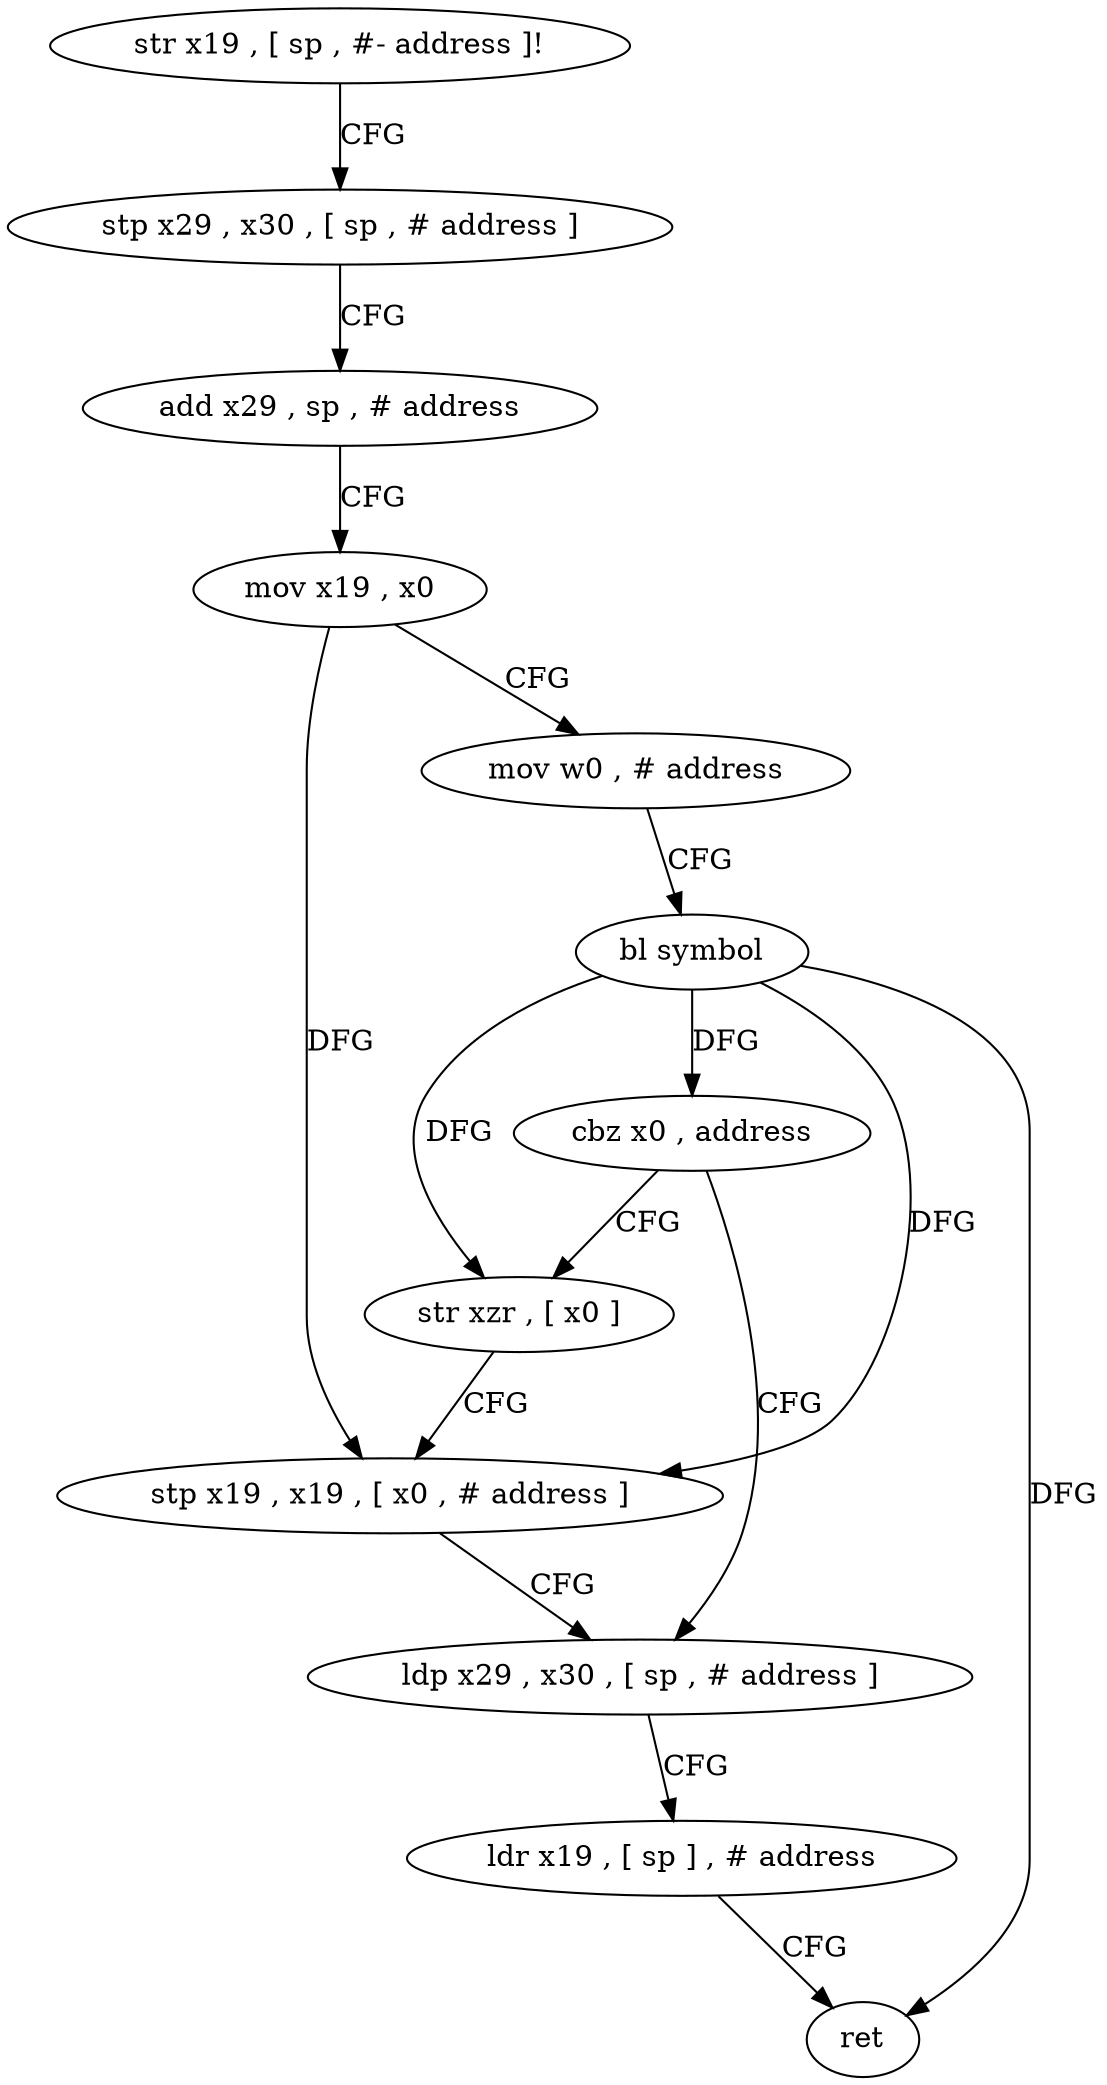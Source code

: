digraph "func" {
"4207476" [label = "str x19 , [ sp , #- address ]!" ]
"4207480" [label = "stp x29 , x30 , [ sp , # address ]" ]
"4207484" [label = "add x29 , sp , # address" ]
"4207488" [label = "mov x19 , x0" ]
"4207492" [label = "mov w0 , # address" ]
"4207496" [label = "bl symbol" ]
"4207500" [label = "cbz x0 , address" ]
"4207512" [label = "ldp x29 , x30 , [ sp , # address ]" ]
"4207504" [label = "str xzr , [ x0 ]" ]
"4207516" [label = "ldr x19 , [ sp ] , # address" ]
"4207520" [label = "ret" ]
"4207508" [label = "stp x19 , x19 , [ x0 , # address ]" ]
"4207476" -> "4207480" [ label = "CFG" ]
"4207480" -> "4207484" [ label = "CFG" ]
"4207484" -> "4207488" [ label = "CFG" ]
"4207488" -> "4207492" [ label = "CFG" ]
"4207488" -> "4207508" [ label = "DFG" ]
"4207492" -> "4207496" [ label = "CFG" ]
"4207496" -> "4207500" [ label = "DFG" ]
"4207496" -> "4207520" [ label = "DFG" ]
"4207496" -> "4207504" [ label = "DFG" ]
"4207496" -> "4207508" [ label = "DFG" ]
"4207500" -> "4207512" [ label = "CFG" ]
"4207500" -> "4207504" [ label = "CFG" ]
"4207512" -> "4207516" [ label = "CFG" ]
"4207504" -> "4207508" [ label = "CFG" ]
"4207516" -> "4207520" [ label = "CFG" ]
"4207508" -> "4207512" [ label = "CFG" ]
}
